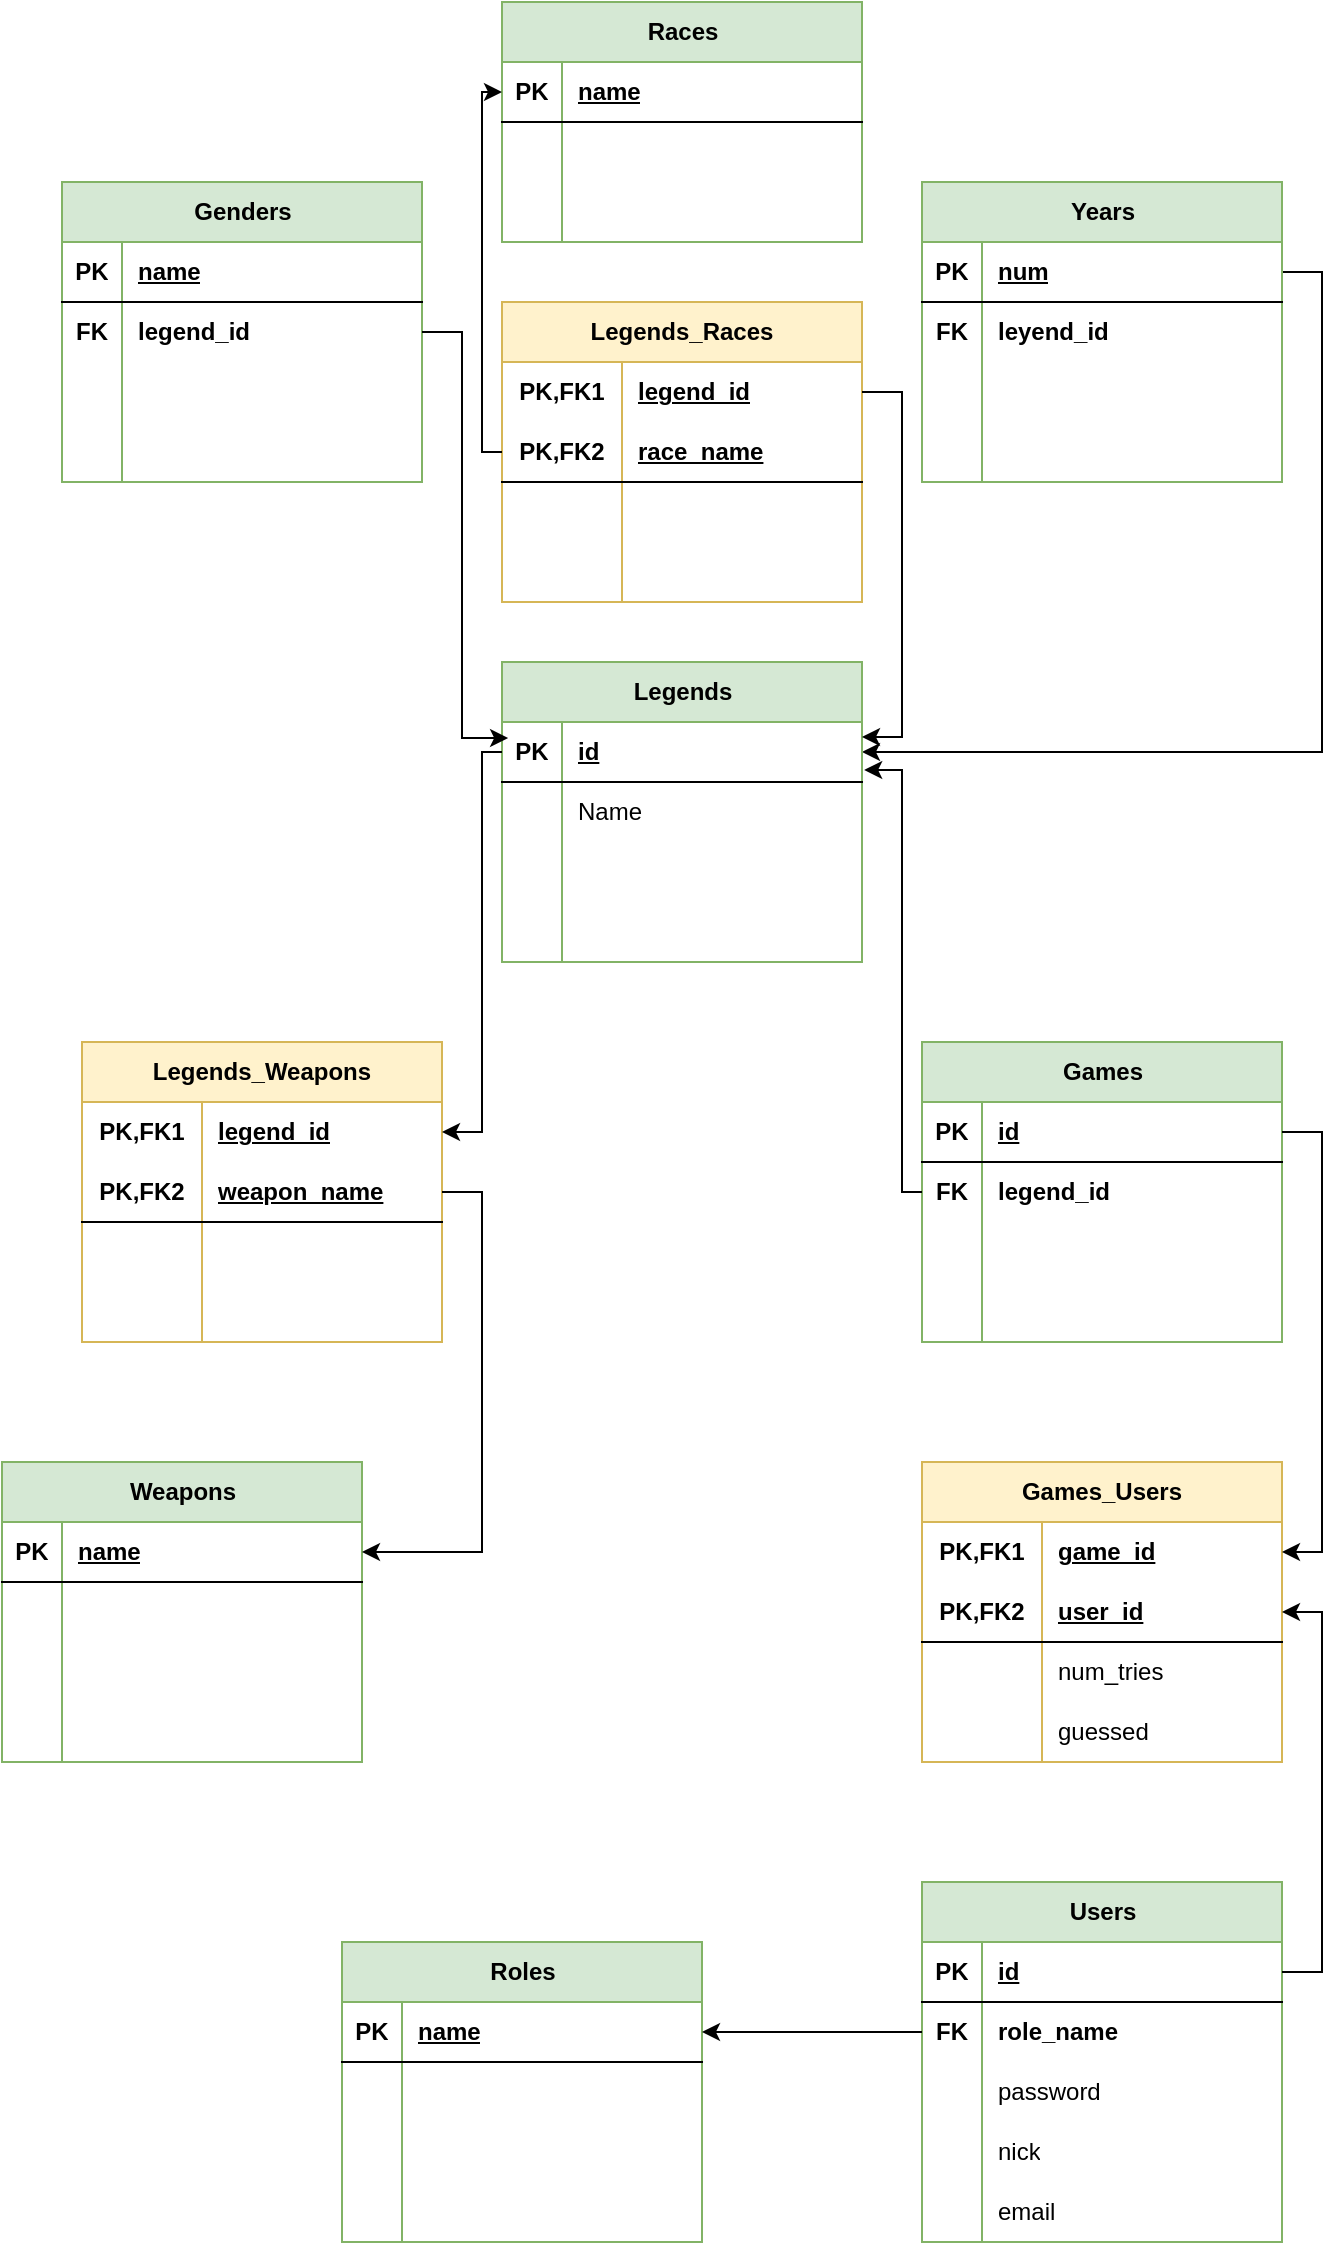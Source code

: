 <mxfile version="21.5.2" type="github">
  <diagram name="Página-1" id="zvZa4uPFHQT94W2VzFwk">
    <mxGraphModel dx="839" dy="1615" grid="1" gridSize="10" guides="1" tooltips="1" connect="1" arrows="1" fold="1" page="1" pageScale="1" pageWidth="827" pageHeight="1169" math="0" shadow="0">
      <root>
        <mxCell id="0" />
        <mxCell id="1" parent="0" />
        <mxCell id="nG2-c7bgNQHxr9DaK_Fc-1" value="Races" style="shape=table;startSize=30;container=1;collapsible=1;childLayout=tableLayout;fixedRows=1;rowLines=0;fontStyle=1;align=center;resizeLast=1;html=1;fillColor=#d5e8d4;strokeColor=#82b366;" parent="1" vertex="1">
          <mxGeometry x="280" y="-10" width="180" height="120" as="geometry" />
        </mxCell>
        <mxCell id="nG2-c7bgNQHxr9DaK_Fc-2" value="" style="shape=tableRow;horizontal=0;startSize=0;swimlaneHead=0;swimlaneBody=0;fillColor=none;collapsible=0;dropTarget=0;points=[[0,0.5],[1,0.5]];portConstraint=eastwest;top=0;left=0;right=0;bottom=1;" parent="nG2-c7bgNQHxr9DaK_Fc-1" vertex="1">
          <mxGeometry y="30" width="180" height="30" as="geometry" />
        </mxCell>
        <mxCell id="nG2-c7bgNQHxr9DaK_Fc-3" value="PK" style="shape=partialRectangle;connectable=0;fillColor=none;top=0;left=0;bottom=0;right=0;fontStyle=1;overflow=hidden;whiteSpace=wrap;html=1;" parent="nG2-c7bgNQHxr9DaK_Fc-2" vertex="1">
          <mxGeometry width="30" height="30" as="geometry">
            <mxRectangle width="30" height="30" as="alternateBounds" />
          </mxGeometry>
        </mxCell>
        <mxCell id="nG2-c7bgNQHxr9DaK_Fc-4" value="name" style="shape=partialRectangle;connectable=0;fillColor=none;top=0;left=0;bottom=0;right=0;align=left;spacingLeft=6;fontStyle=5;overflow=hidden;whiteSpace=wrap;html=1;" parent="nG2-c7bgNQHxr9DaK_Fc-2" vertex="1">
          <mxGeometry x="30" width="150" height="30" as="geometry">
            <mxRectangle width="150" height="30" as="alternateBounds" />
          </mxGeometry>
        </mxCell>
        <mxCell id="nG2-c7bgNQHxr9DaK_Fc-8" value="" style="shape=tableRow;horizontal=0;startSize=0;swimlaneHead=0;swimlaneBody=0;fillColor=none;collapsible=0;dropTarget=0;points=[[0,0.5],[1,0.5]];portConstraint=eastwest;top=0;left=0;right=0;bottom=0;" parent="nG2-c7bgNQHxr9DaK_Fc-1" vertex="1">
          <mxGeometry y="60" width="180" height="30" as="geometry" />
        </mxCell>
        <mxCell id="nG2-c7bgNQHxr9DaK_Fc-9" value="" style="shape=partialRectangle;connectable=0;fillColor=none;top=0;left=0;bottom=0;right=0;editable=1;overflow=hidden;whiteSpace=wrap;html=1;" parent="nG2-c7bgNQHxr9DaK_Fc-8" vertex="1">
          <mxGeometry width="30" height="30" as="geometry">
            <mxRectangle width="30" height="30" as="alternateBounds" />
          </mxGeometry>
        </mxCell>
        <mxCell id="nG2-c7bgNQHxr9DaK_Fc-10" value="" style="shape=partialRectangle;connectable=0;fillColor=none;top=0;left=0;bottom=0;right=0;align=left;spacingLeft=6;overflow=hidden;whiteSpace=wrap;html=1;" parent="nG2-c7bgNQHxr9DaK_Fc-8" vertex="1">
          <mxGeometry x="30" width="150" height="30" as="geometry">
            <mxRectangle width="150" height="30" as="alternateBounds" />
          </mxGeometry>
        </mxCell>
        <mxCell id="nG2-c7bgNQHxr9DaK_Fc-11" value="" style="shape=tableRow;horizontal=0;startSize=0;swimlaneHead=0;swimlaneBody=0;fillColor=none;collapsible=0;dropTarget=0;points=[[0,0.5],[1,0.5]];portConstraint=eastwest;top=0;left=0;right=0;bottom=0;" parent="nG2-c7bgNQHxr9DaK_Fc-1" vertex="1">
          <mxGeometry y="90" width="180" height="30" as="geometry" />
        </mxCell>
        <mxCell id="nG2-c7bgNQHxr9DaK_Fc-12" value="" style="shape=partialRectangle;connectable=0;fillColor=none;top=0;left=0;bottom=0;right=0;editable=1;overflow=hidden;whiteSpace=wrap;html=1;" parent="nG2-c7bgNQHxr9DaK_Fc-11" vertex="1">
          <mxGeometry width="30" height="30" as="geometry">
            <mxRectangle width="30" height="30" as="alternateBounds" />
          </mxGeometry>
        </mxCell>
        <mxCell id="nG2-c7bgNQHxr9DaK_Fc-13" value="" style="shape=partialRectangle;connectable=0;fillColor=none;top=0;left=0;bottom=0;right=0;align=left;spacingLeft=6;overflow=hidden;whiteSpace=wrap;html=1;" parent="nG2-c7bgNQHxr9DaK_Fc-11" vertex="1">
          <mxGeometry x="30" width="150" height="30" as="geometry">
            <mxRectangle width="150" height="30" as="alternateBounds" />
          </mxGeometry>
        </mxCell>
        <mxCell id="nG2-c7bgNQHxr9DaK_Fc-14" value="Legends_Weapons" style="shape=table;startSize=30;container=1;collapsible=1;childLayout=tableLayout;fixedRows=1;rowLines=0;fontStyle=1;align=center;resizeLast=1;html=1;whiteSpace=wrap;fillColor=#fff2cc;strokeColor=#d6b656;" parent="1" vertex="1">
          <mxGeometry x="70" y="510" width="180" height="150" as="geometry" />
        </mxCell>
        <mxCell id="nG2-c7bgNQHxr9DaK_Fc-15" value="" style="shape=tableRow;horizontal=0;startSize=0;swimlaneHead=0;swimlaneBody=0;fillColor=none;collapsible=0;dropTarget=0;points=[[0,0.5],[1,0.5]];portConstraint=eastwest;top=0;left=0;right=0;bottom=0;html=1;" parent="nG2-c7bgNQHxr9DaK_Fc-14" vertex="1">
          <mxGeometry y="30" width="180" height="30" as="geometry" />
        </mxCell>
        <mxCell id="nG2-c7bgNQHxr9DaK_Fc-16" value="PK,FK1" style="shape=partialRectangle;connectable=0;fillColor=none;top=0;left=0;bottom=0;right=0;fontStyle=1;overflow=hidden;html=1;whiteSpace=wrap;" parent="nG2-c7bgNQHxr9DaK_Fc-15" vertex="1">
          <mxGeometry width="60" height="30" as="geometry">
            <mxRectangle width="60" height="30" as="alternateBounds" />
          </mxGeometry>
        </mxCell>
        <mxCell id="nG2-c7bgNQHxr9DaK_Fc-17" value="&lt;b style=&quot;border-color: var(--border-color);&quot;&gt;legend_id&lt;/b&gt;" style="shape=partialRectangle;connectable=0;fillColor=none;top=0;left=0;bottom=0;right=0;align=left;spacingLeft=6;fontStyle=5;overflow=hidden;html=1;whiteSpace=wrap;" parent="nG2-c7bgNQHxr9DaK_Fc-15" vertex="1">
          <mxGeometry x="60" width="120" height="30" as="geometry">
            <mxRectangle width="120" height="30" as="alternateBounds" />
          </mxGeometry>
        </mxCell>
        <mxCell id="nG2-c7bgNQHxr9DaK_Fc-18" value="" style="shape=tableRow;horizontal=0;startSize=0;swimlaneHead=0;swimlaneBody=0;fillColor=none;collapsible=0;dropTarget=0;points=[[0,0.5],[1,0.5]];portConstraint=eastwest;top=0;left=0;right=0;bottom=1;html=1;" parent="nG2-c7bgNQHxr9DaK_Fc-14" vertex="1">
          <mxGeometry y="60" width="180" height="30" as="geometry" />
        </mxCell>
        <mxCell id="nG2-c7bgNQHxr9DaK_Fc-19" value="PK,FK2" style="shape=partialRectangle;connectable=0;fillColor=none;top=0;left=0;bottom=0;right=0;fontStyle=1;overflow=hidden;html=1;whiteSpace=wrap;" parent="nG2-c7bgNQHxr9DaK_Fc-18" vertex="1">
          <mxGeometry width="60" height="30" as="geometry">
            <mxRectangle width="60" height="30" as="alternateBounds" />
          </mxGeometry>
        </mxCell>
        <mxCell id="nG2-c7bgNQHxr9DaK_Fc-20" value="weapon_name" style="shape=partialRectangle;connectable=0;fillColor=none;top=0;left=0;bottom=0;right=0;align=left;spacingLeft=6;fontStyle=5;overflow=hidden;html=1;whiteSpace=wrap;" parent="nG2-c7bgNQHxr9DaK_Fc-18" vertex="1">
          <mxGeometry x="60" width="120" height="30" as="geometry">
            <mxRectangle width="120" height="30" as="alternateBounds" />
          </mxGeometry>
        </mxCell>
        <mxCell id="nG2-c7bgNQHxr9DaK_Fc-21" value="" style="shape=tableRow;horizontal=0;startSize=0;swimlaneHead=0;swimlaneBody=0;fillColor=none;collapsible=0;dropTarget=0;points=[[0,0.5],[1,0.5]];portConstraint=eastwest;top=0;left=0;right=0;bottom=0;html=1;" parent="nG2-c7bgNQHxr9DaK_Fc-14" vertex="1">
          <mxGeometry y="90" width="180" height="30" as="geometry" />
        </mxCell>
        <mxCell id="nG2-c7bgNQHxr9DaK_Fc-22" value="" style="shape=partialRectangle;connectable=0;fillColor=none;top=0;left=0;bottom=0;right=0;editable=1;overflow=hidden;html=1;whiteSpace=wrap;" parent="nG2-c7bgNQHxr9DaK_Fc-21" vertex="1">
          <mxGeometry width="60" height="30" as="geometry">
            <mxRectangle width="60" height="30" as="alternateBounds" />
          </mxGeometry>
        </mxCell>
        <mxCell id="nG2-c7bgNQHxr9DaK_Fc-23" value="" style="shape=partialRectangle;connectable=0;fillColor=none;top=0;left=0;bottom=0;right=0;align=left;spacingLeft=6;overflow=hidden;html=1;whiteSpace=wrap;" parent="nG2-c7bgNQHxr9DaK_Fc-21" vertex="1">
          <mxGeometry x="60" width="120" height="30" as="geometry">
            <mxRectangle width="120" height="30" as="alternateBounds" />
          </mxGeometry>
        </mxCell>
        <mxCell id="nG2-c7bgNQHxr9DaK_Fc-24" value="" style="shape=tableRow;horizontal=0;startSize=0;swimlaneHead=0;swimlaneBody=0;fillColor=none;collapsible=0;dropTarget=0;points=[[0,0.5],[1,0.5]];portConstraint=eastwest;top=0;left=0;right=0;bottom=0;html=1;" parent="nG2-c7bgNQHxr9DaK_Fc-14" vertex="1">
          <mxGeometry y="120" width="180" height="30" as="geometry" />
        </mxCell>
        <mxCell id="nG2-c7bgNQHxr9DaK_Fc-25" value="" style="shape=partialRectangle;connectable=0;fillColor=none;top=0;left=0;bottom=0;right=0;editable=1;overflow=hidden;html=1;whiteSpace=wrap;" parent="nG2-c7bgNQHxr9DaK_Fc-24" vertex="1">
          <mxGeometry width="60" height="30" as="geometry">
            <mxRectangle width="60" height="30" as="alternateBounds" />
          </mxGeometry>
        </mxCell>
        <mxCell id="nG2-c7bgNQHxr9DaK_Fc-26" value="" style="shape=partialRectangle;connectable=0;fillColor=none;top=0;left=0;bottom=0;right=0;align=left;spacingLeft=6;overflow=hidden;html=1;whiteSpace=wrap;" parent="nG2-c7bgNQHxr9DaK_Fc-24" vertex="1">
          <mxGeometry x="60" width="120" height="30" as="geometry">
            <mxRectangle width="120" height="30" as="alternateBounds" />
          </mxGeometry>
        </mxCell>
        <mxCell id="nG2-c7bgNQHxr9DaK_Fc-27" value="Genders" style="shape=table;startSize=30;container=1;collapsible=1;childLayout=tableLayout;fixedRows=1;rowLines=0;fontStyle=1;align=center;resizeLast=1;html=1;fillColor=#d5e8d4;strokeColor=#82b366;" parent="1" vertex="1">
          <mxGeometry x="60" y="80" width="180" height="150" as="geometry" />
        </mxCell>
        <mxCell id="nG2-c7bgNQHxr9DaK_Fc-28" value="" style="shape=tableRow;horizontal=0;startSize=0;swimlaneHead=0;swimlaneBody=0;fillColor=none;collapsible=0;dropTarget=0;points=[[0,0.5],[1,0.5]];portConstraint=eastwest;top=0;left=0;right=0;bottom=1;" parent="nG2-c7bgNQHxr9DaK_Fc-27" vertex="1">
          <mxGeometry y="30" width="180" height="30" as="geometry" />
        </mxCell>
        <mxCell id="nG2-c7bgNQHxr9DaK_Fc-29" value="PK" style="shape=partialRectangle;connectable=0;fillColor=none;top=0;left=0;bottom=0;right=0;fontStyle=1;overflow=hidden;whiteSpace=wrap;html=1;" parent="nG2-c7bgNQHxr9DaK_Fc-28" vertex="1">
          <mxGeometry width="30" height="30" as="geometry">
            <mxRectangle width="30" height="30" as="alternateBounds" />
          </mxGeometry>
        </mxCell>
        <mxCell id="nG2-c7bgNQHxr9DaK_Fc-30" value="name" style="shape=partialRectangle;connectable=0;fillColor=none;top=0;left=0;bottom=0;right=0;align=left;spacingLeft=6;fontStyle=5;overflow=hidden;whiteSpace=wrap;html=1;" parent="nG2-c7bgNQHxr9DaK_Fc-28" vertex="1">
          <mxGeometry x="30" width="150" height="30" as="geometry">
            <mxRectangle width="150" height="30" as="alternateBounds" />
          </mxGeometry>
        </mxCell>
        <mxCell id="nG2-c7bgNQHxr9DaK_Fc-31" value="" style="shape=tableRow;horizontal=0;startSize=0;swimlaneHead=0;swimlaneBody=0;fillColor=none;collapsible=0;dropTarget=0;points=[[0,0.5],[1,0.5]];portConstraint=eastwest;top=0;left=0;right=0;bottom=0;" parent="nG2-c7bgNQHxr9DaK_Fc-27" vertex="1">
          <mxGeometry y="60" width="180" height="30" as="geometry" />
        </mxCell>
        <mxCell id="nG2-c7bgNQHxr9DaK_Fc-32" value="&lt;b&gt;FK&lt;/b&gt;" style="shape=partialRectangle;connectable=0;fillColor=none;top=0;left=0;bottom=0;right=0;editable=1;overflow=hidden;whiteSpace=wrap;html=1;" parent="nG2-c7bgNQHxr9DaK_Fc-31" vertex="1">
          <mxGeometry width="30" height="30" as="geometry">
            <mxRectangle width="30" height="30" as="alternateBounds" />
          </mxGeometry>
        </mxCell>
        <mxCell id="nG2-c7bgNQHxr9DaK_Fc-33" value="&lt;b style=&quot;border-color: var(--border-color);&quot;&gt;legend_id&lt;/b&gt;" style="shape=partialRectangle;connectable=0;fillColor=none;top=0;left=0;bottom=0;right=0;align=left;spacingLeft=6;overflow=hidden;whiteSpace=wrap;html=1;" parent="nG2-c7bgNQHxr9DaK_Fc-31" vertex="1">
          <mxGeometry x="30" width="150" height="30" as="geometry">
            <mxRectangle width="150" height="30" as="alternateBounds" />
          </mxGeometry>
        </mxCell>
        <mxCell id="nG2-c7bgNQHxr9DaK_Fc-34" value="" style="shape=tableRow;horizontal=0;startSize=0;swimlaneHead=0;swimlaneBody=0;fillColor=none;collapsible=0;dropTarget=0;points=[[0,0.5],[1,0.5]];portConstraint=eastwest;top=0;left=0;right=0;bottom=0;" parent="nG2-c7bgNQHxr9DaK_Fc-27" vertex="1">
          <mxGeometry y="90" width="180" height="30" as="geometry" />
        </mxCell>
        <mxCell id="nG2-c7bgNQHxr9DaK_Fc-35" value="" style="shape=partialRectangle;connectable=0;fillColor=none;top=0;left=0;bottom=0;right=0;editable=1;overflow=hidden;whiteSpace=wrap;html=1;" parent="nG2-c7bgNQHxr9DaK_Fc-34" vertex="1">
          <mxGeometry width="30" height="30" as="geometry">
            <mxRectangle width="30" height="30" as="alternateBounds" />
          </mxGeometry>
        </mxCell>
        <mxCell id="nG2-c7bgNQHxr9DaK_Fc-36" value="" style="shape=partialRectangle;connectable=0;fillColor=none;top=0;left=0;bottom=0;right=0;align=left;spacingLeft=6;overflow=hidden;whiteSpace=wrap;html=1;" parent="nG2-c7bgNQHxr9DaK_Fc-34" vertex="1">
          <mxGeometry x="30" width="150" height="30" as="geometry">
            <mxRectangle width="150" height="30" as="alternateBounds" />
          </mxGeometry>
        </mxCell>
        <mxCell id="nG2-c7bgNQHxr9DaK_Fc-37" value="" style="shape=tableRow;horizontal=0;startSize=0;swimlaneHead=0;swimlaneBody=0;fillColor=none;collapsible=0;dropTarget=0;points=[[0,0.5],[1,0.5]];portConstraint=eastwest;top=0;left=0;right=0;bottom=0;" parent="nG2-c7bgNQHxr9DaK_Fc-27" vertex="1">
          <mxGeometry y="120" width="180" height="30" as="geometry" />
        </mxCell>
        <mxCell id="nG2-c7bgNQHxr9DaK_Fc-38" value="" style="shape=partialRectangle;connectable=0;fillColor=none;top=0;left=0;bottom=0;right=0;editable=1;overflow=hidden;whiteSpace=wrap;html=1;" parent="nG2-c7bgNQHxr9DaK_Fc-37" vertex="1">
          <mxGeometry width="30" height="30" as="geometry">
            <mxRectangle width="30" height="30" as="alternateBounds" />
          </mxGeometry>
        </mxCell>
        <mxCell id="nG2-c7bgNQHxr9DaK_Fc-39" value="" style="shape=partialRectangle;connectable=0;fillColor=none;top=0;left=0;bottom=0;right=0;align=left;spacingLeft=6;overflow=hidden;whiteSpace=wrap;html=1;" parent="nG2-c7bgNQHxr9DaK_Fc-37" vertex="1">
          <mxGeometry x="30" width="150" height="30" as="geometry">
            <mxRectangle width="150" height="30" as="alternateBounds" />
          </mxGeometry>
        </mxCell>
        <mxCell id="nG2-c7bgNQHxr9DaK_Fc-68" style="edgeStyle=orthogonalEdgeStyle;rounded=0;orthogonalLoop=1;jettySize=auto;html=1;entryX=1;entryY=0.5;entryDx=0;entryDy=0;exitX=1;exitY=0.5;exitDx=0;exitDy=0;" parent="1" source="nG2-c7bgNQHxr9DaK_Fc-41" target="nG2-c7bgNQHxr9DaK_Fc-54" edge="1">
          <mxGeometry relative="1" as="geometry" />
        </mxCell>
        <mxCell id="nG2-c7bgNQHxr9DaK_Fc-40" value="Years" style="shape=table;startSize=30;container=1;collapsible=1;childLayout=tableLayout;fixedRows=1;rowLines=0;fontStyle=1;align=center;resizeLast=1;html=1;fillColor=#d5e8d4;strokeColor=#82b366;" parent="1" vertex="1">
          <mxGeometry x="490" y="80" width="180" height="150" as="geometry" />
        </mxCell>
        <mxCell id="nG2-c7bgNQHxr9DaK_Fc-41" value="" style="shape=tableRow;horizontal=0;startSize=0;swimlaneHead=0;swimlaneBody=0;fillColor=none;collapsible=0;dropTarget=0;points=[[0,0.5],[1,0.5]];portConstraint=eastwest;top=0;left=0;right=0;bottom=1;" parent="nG2-c7bgNQHxr9DaK_Fc-40" vertex="1">
          <mxGeometry y="30" width="180" height="30" as="geometry" />
        </mxCell>
        <mxCell id="nG2-c7bgNQHxr9DaK_Fc-42" value="PK" style="shape=partialRectangle;connectable=0;fillColor=none;top=0;left=0;bottom=0;right=0;fontStyle=1;overflow=hidden;whiteSpace=wrap;html=1;" parent="nG2-c7bgNQHxr9DaK_Fc-41" vertex="1">
          <mxGeometry width="30" height="30" as="geometry">
            <mxRectangle width="30" height="30" as="alternateBounds" />
          </mxGeometry>
        </mxCell>
        <mxCell id="nG2-c7bgNQHxr9DaK_Fc-43" value="num" style="shape=partialRectangle;connectable=0;fillColor=none;top=0;left=0;bottom=0;right=0;align=left;spacingLeft=6;fontStyle=5;overflow=hidden;whiteSpace=wrap;html=1;" parent="nG2-c7bgNQHxr9DaK_Fc-41" vertex="1">
          <mxGeometry x="30" width="150" height="30" as="geometry">
            <mxRectangle width="150" height="30" as="alternateBounds" />
          </mxGeometry>
        </mxCell>
        <mxCell id="nG2-c7bgNQHxr9DaK_Fc-44" value="" style="shape=tableRow;horizontal=0;startSize=0;swimlaneHead=0;swimlaneBody=0;fillColor=none;collapsible=0;dropTarget=0;points=[[0,0.5],[1,0.5]];portConstraint=eastwest;top=0;left=0;right=0;bottom=0;" parent="nG2-c7bgNQHxr9DaK_Fc-40" vertex="1">
          <mxGeometry y="60" width="180" height="30" as="geometry" />
        </mxCell>
        <mxCell id="nG2-c7bgNQHxr9DaK_Fc-45" value="&lt;b&gt;FK&lt;/b&gt;" style="shape=partialRectangle;connectable=0;fillColor=none;top=0;left=0;bottom=0;right=0;editable=1;overflow=hidden;whiteSpace=wrap;html=1;" parent="nG2-c7bgNQHxr9DaK_Fc-44" vertex="1">
          <mxGeometry width="30" height="30" as="geometry">
            <mxRectangle width="30" height="30" as="alternateBounds" />
          </mxGeometry>
        </mxCell>
        <mxCell id="nG2-c7bgNQHxr9DaK_Fc-46" value="&lt;b style=&quot;border-color: var(--border-color);&quot;&gt;leyend_id&lt;/b&gt;" style="shape=partialRectangle;connectable=0;fillColor=none;top=0;left=0;bottom=0;right=0;align=left;spacingLeft=6;overflow=hidden;whiteSpace=wrap;html=1;" parent="nG2-c7bgNQHxr9DaK_Fc-44" vertex="1">
          <mxGeometry x="30" width="150" height="30" as="geometry">
            <mxRectangle width="150" height="30" as="alternateBounds" />
          </mxGeometry>
        </mxCell>
        <mxCell id="nG2-c7bgNQHxr9DaK_Fc-47" value="" style="shape=tableRow;horizontal=0;startSize=0;swimlaneHead=0;swimlaneBody=0;fillColor=none;collapsible=0;dropTarget=0;points=[[0,0.5],[1,0.5]];portConstraint=eastwest;top=0;left=0;right=0;bottom=0;" parent="nG2-c7bgNQHxr9DaK_Fc-40" vertex="1">
          <mxGeometry y="90" width="180" height="30" as="geometry" />
        </mxCell>
        <mxCell id="nG2-c7bgNQHxr9DaK_Fc-48" value="" style="shape=partialRectangle;connectable=0;fillColor=none;top=0;left=0;bottom=0;right=0;editable=1;overflow=hidden;whiteSpace=wrap;html=1;" parent="nG2-c7bgNQHxr9DaK_Fc-47" vertex="1">
          <mxGeometry width="30" height="30" as="geometry">
            <mxRectangle width="30" height="30" as="alternateBounds" />
          </mxGeometry>
        </mxCell>
        <mxCell id="nG2-c7bgNQHxr9DaK_Fc-49" value="" style="shape=partialRectangle;connectable=0;fillColor=none;top=0;left=0;bottom=0;right=0;align=left;spacingLeft=6;overflow=hidden;whiteSpace=wrap;html=1;" parent="nG2-c7bgNQHxr9DaK_Fc-47" vertex="1">
          <mxGeometry x="30" width="150" height="30" as="geometry">
            <mxRectangle width="150" height="30" as="alternateBounds" />
          </mxGeometry>
        </mxCell>
        <mxCell id="nG2-c7bgNQHxr9DaK_Fc-50" value="" style="shape=tableRow;horizontal=0;startSize=0;swimlaneHead=0;swimlaneBody=0;fillColor=none;collapsible=0;dropTarget=0;points=[[0,0.5],[1,0.5]];portConstraint=eastwest;top=0;left=0;right=0;bottom=0;" parent="nG2-c7bgNQHxr9DaK_Fc-40" vertex="1">
          <mxGeometry y="120" width="180" height="30" as="geometry" />
        </mxCell>
        <mxCell id="nG2-c7bgNQHxr9DaK_Fc-51" value="" style="shape=partialRectangle;connectable=0;fillColor=none;top=0;left=0;bottom=0;right=0;editable=1;overflow=hidden;whiteSpace=wrap;html=1;" parent="nG2-c7bgNQHxr9DaK_Fc-50" vertex="1">
          <mxGeometry width="30" height="30" as="geometry">
            <mxRectangle width="30" height="30" as="alternateBounds" />
          </mxGeometry>
        </mxCell>
        <mxCell id="nG2-c7bgNQHxr9DaK_Fc-52" value="" style="shape=partialRectangle;connectable=0;fillColor=none;top=0;left=0;bottom=0;right=0;align=left;spacingLeft=6;overflow=hidden;whiteSpace=wrap;html=1;" parent="nG2-c7bgNQHxr9DaK_Fc-50" vertex="1">
          <mxGeometry x="30" width="150" height="30" as="geometry">
            <mxRectangle width="150" height="30" as="alternateBounds" />
          </mxGeometry>
        </mxCell>
        <mxCell id="nG2-c7bgNQHxr9DaK_Fc-53" value="Legends" style="shape=table;startSize=30;container=1;collapsible=1;childLayout=tableLayout;fixedRows=1;rowLines=0;fontStyle=1;align=center;resizeLast=1;html=1;fillColor=#d5e8d4;strokeColor=#82b366;" parent="1" vertex="1">
          <mxGeometry x="280" y="320" width="180" height="150" as="geometry" />
        </mxCell>
        <mxCell id="nG2-c7bgNQHxr9DaK_Fc-54" value="" style="shape=tableRow;horizontal=0;startSize=0;swimlaneHead=0;swimlaneBody=0;fillColor=none;collapsible=0;dropTarget=0;points=[[0,0.5],[1,0.5]];portConstraint=eastwest;top=0;left=0;right=0;bottom=1;" parent="nG2-c7bgNQHxr9DaK_Fc-53" vertex="1">
          <mxGeometry y="30" width="180" height="30" as="geometry" />
        </mxCell>
        <mxCell id="nG2-c7bgNQHxr9DaK_Fc-55" value="PK" style="shape=partialRectangle;connectable=0;fillColor=none;top=0;left=0;bottom=0;right=0;fontStyle=1;overflow=hidden;whiteSpace=wrap;html=1;" parent="nG2-c7bgNQHxr9DaK_Fc-54" vertex="1">
          <mxGeometry width="30" height="30" as="geometry">
            <mxRectangle width="30" height="30" as="alternateBounds" />
          </mxGeometry>
        </mxCell>
        <mxCell id="nG2-c7bgNQHxr9DaK_Fc-56" value="id" style="shape=partialRectangle;connectable=0;fillColor=none;top=0;left=0;bottom=0;right=0;align=left;spacingLeft=6;fontStyle=5;overflow=hidden;whiteSpace=wrap;html=1;" parent="nG2-c7bgNQHxr9DaK_Fc-54" vertex="1">
          <mxGeometry x="30" width="150" height="30" as="geometry">
            <mxRectangle width="150" height="30" as="alternateBounds" />
          </mxGeometry>
        </mxCell>
        <mxCell id="nG2-c7bgNQHxr9DaK_Fc-60" value="" style="shape=tableRow;horizontal=0;startSize=0;swimlaneHead=0;swimlaneBody=0;fillColor=none;collapsible=0;dropTarget=0;points=[[0,0.5],[1,0.5]];portConstraint=eastwest;top=0;left=0;right=0;bottom=0;" parent="nG2-c7bgNQHxr9DaK_Fc-53" vertex="1">
          <mxGeometry y="60" width="180" height="30" as="geometry" />
        </mxCell>
        <mxCell id="nG2-c7bgNQHxr9DaK_Fc-61" value="" style="shape=partialRectangle;connectable=0;fillColor=none;top=0;left=0;bottom=0;right=0;editable=1;overflow=hidden;whiteSpace=wrap;html=1;" parent="nG2-c7bgNQHxr9DaK_Fc-60" vertex="1">
          <mxGeometry width="30" height="30" as="geometry">
            <mxRectangle width="30" height="30" as="alternateBounds" />
          </mxGeometry>
        </mxCell>
        <mxCell id="nG2-c7bgNQHxr9DaK_Fc-62" value="Name" style="shape=partialRectangle;connectable=0;fillColor=none;top=0;left=0;bottom=0;right=0;align=left;spacingLeft=6;overflow=hidden;whiteSpace=wrap;html=1;" parent="nG2-c7bgNQHxr9DaK_Fc-60" vertex="1">
          <mxGeometry x="30" width="150" height="30" as="geometry">
            <mxRectangle width="150" height="30" as="alternateBounds" />
          </mxGeometry>
        </mxCell>
        <mxCell id="nG2-c7bgNQHxr9DaK_Fc-57" value="" style="shape=tableRow;horizontal=0;startSize=0;swimlaneHead=0;swimlaneBody=0;fillColor=none;collapsible=0;dropTarget=0;points=[[0,0.5],[1,0.5]];portConstraint=eastwest;top=0;left=0;right=0;bottom=0;" parent="nG2-c7bgNQHxr9DaK_Fc-53" vertex="1">
          <mxGeometry y="90" width="180" height="30" as="geometry" />
        </mxCell>
        <mxCell id="nG2-c7bgNQHxr9DaK_Fc-58" value="" style="shape=partialRectangle;connectable=0;fillColor=none;top=0;left=0;bottom=0;right=0;editable=1;overflow=hidden;whiteSpace=wrap;html=1;" parent="nG2-c7bgNQHxr9DaK_Fc-57" vertex="1">
          <mxGeometry width="30" height="30" as="geometry">
            <mxRectangle width="30" height="30" as="alternateBounds" />
          </mxGeometry>
        </mxCell>
        <mxCell id="nG2-c7bgNQHxr9DaK_Fc-59" value="" style="shape=partialRectangle;connectable=0;fillColor=none;top=0;left=0;bottom=0;right=0;align=left;spacingLeft=6;overflow=hidden;whiteSpace=wrap;html=1;" parent="nG2-c7bgNQHxr9DaK_Fc-57" vertex="1">
          <mxGeometry x="30" width="150" height="30" as="geometry">
            <mxRectangle width="150" height="30" as="alternateBounds" />
          </mxGeometry>
        </mxCell>
        <mxCell id="nG2-c7bgNQHxr9DaK_Fc-63" value="" style="shape=tableRow;horizontal=0;startSize=0;swimlaneHead=0;swimlaneBody=0;fillColor=none;collapsible=0;dropTarget=0;points=[[0,0.5],[1,0.5]];portConstraint=eastwest;top=0;left=0;right=0;bottom=0;" parent="nG2-c7bgNQHxr9DaK_Fc-53" vertex="1">
          <mxGeometry y="120" width="180" height="30" as="geometry" />
        </mxCell>
        <mxCell id="nG2-c7bgNQHxr9DaK_Fc-64" value="" style="shape=partialRectangle;connectable=0;fillColor=none;top=0;left=0;bottom=0;right=0;editable=1;overflow=hidden;whiteSpace=wrap;html=1;" parent="nG2-c7bgNQHxr9DaK_Fc-63" vertex="1">
          <mxGeometry width="30" height="30" as="geometry">
            <mxRectangle width="30" height="30" as="alternateBounds" />
          </mxGeometry>
        </mxCell>
        <mxCell id="nG2-c7bgNQHxr9DaK_Fc-65" value="" style="shape=partialRectangle;connectable=0;fillColor=none;top=0;left=0;bottom=0;right=0;align=left;spacingLeft=6;overflow=hidden;whiteSpace=wrap;html=1;" parent="nG2-c7bgNQHxr9DaK_Fc-63" vertex="1">
          <mxGeometry x="30" width="150" height="30" as="geometry">
            <mxRectangle width="150" height="30" as="alternateBounds" />
          </mxGeometry>
        </mxCell>
        <mxCell id="nG2-c7bgNQHxr9DaK_Fc-69" value="Weapons" style="shape=table;startSize=30;container=1;collapsible=1;childLayout=tableLayout;fixedRows=1;rowLines=0;fontStyle=1;align=center;resizeLast=1;html=1;fillColor=#d5e8d4;strokeColor=#82b366;" parent="1" vertex="1">
          <mxGeometry x="30" y="720" width="180" height="150" as="geometry" />
        </mxCell>
        <mxCell id="nG2-c7bgNQHxr9DaK_Fc-70" value="" style="shape=tableRow;horizontal=0;startSize=0;swimlaneHead=0;swimlaneBody=0;fillColor=none;collapsible=0;dropTarget=0;points=[[0,0.5],[1,0.5]];portConstraint=eastwest;top=0;left=0;right=0;bottom=1;" parent="nG2-c7bgNQHxr9DaK_Fc-69" vertex="1">
          <mxGeometry y="30" width="180" height="30" as="geometry" />
        </mxCell>
        <mxCell id="nG2-c7bgNQHxr9DaK_Fc-71" value="PK" style="shape=partialRectangle;connectable=0;fillColor=none;top=0;left=0;bottom=0;right=0;fontStyle=1;overflow=hidden;whiteSpace=wrap;html=1;" parent="nG2-c7bgNQHxr9DaK_Fc-70" vertex="1">
          <mxGeometry width="30" height="30" as="geometry">
            <mxRectangle width="30" height="30" as="alternateBounds" />
          </mxGeometry>
        </mxCell>
        <mxCell id="nG2-c7bgNQHxr9DaK_Fc-72" value="name" style="shape=partialRectangle;connectable=0;fillColor=none;top=0;left=0;bottom=0;right=0;align=left;spacingLeft=6;fontStyle=5;overflow=hidden;whiteSpace=wrap;html=1;" parent="nG2-c7bgNQHxr9DaK_Fc-70" vertex="1">
          <mxGeometry x="30" width="150" height="30" as="geometry">
            <mxRectangle width="150" height="30" as="alternateBounds" />
          </mxGeometry>
        </mxCell>
        <mxCell id="nG2-c7bgNQHxr9DaK_Fc-73" value="" style="shape=tableRow;horizontal=0;startSize=0;swimlaneHead=0;swimlaneBody=0;fillColor=none;collapsible=0;dropTarget=0;points=[[0,0.5],[1,0.5]];portConstraint=eastwest;top=0;left=0;right=0;bottom=0;" parent="nG2-c7bgNQHxr9DaK_Fc-69" vertex="1">
          <mxGeometry y="60" width="180" height="30" as="geometry" />
        </mxCell>
        <mxCell id="nG2-c7bgNQHxr9DaK_Fc-74" value="" style="shape=partialRectangle;connectable=0;fillColor=none;top=0;left=0;bottom=0;right=0;editable=1;overflow=hidden;whiteSpace=wrap;html=1;" parent="nG2-c7bgNQHxr9DaK_Fc-73" vertex="1">
          <mxGeometry width="30" height="30" as="geometry">
            <mxRectangle width="30" height="30" as="alternateBounds" />
          </mxGeometry>
        </mxCell>
        <mxCell id="nG2-c7bgNQHxr9DaK_Fc-75" value="" style="shape=partialRectangle;connectable=0;fillColor=none;top=0;left=0;bottom=0;right=0;align=left;spacingLeft=6;overflow=hidden;whiteSpace=wrap;html=1;" parent="nG2-c7bgNQHxr9DaK_Fc-73" vertex="1">
          <mxGeometry x="30" width="150" height="30" as="geometry">
            <mxRectangle width="150" height="30" as="alternateBounds" />
          </mxGeometry>
        </mxCell>
        <mxCell id="nG2-c7bgNQHxr9DaK_Fc-76" value="" style="shape=tableRow;horizontal=0;startSize=0;swimlaneHead=0;swimlaneBody=0;fillColor=none;collapsible=0;dropTarget=0;points=[[0,0.5],[1,0.5]];portConstraint=eastwest;top=0;left=0;right=0;bottom=0;" parent="nG2-c7bgNQHxr9DaK_Fc-69" vertex="1">
          <mxGeometry y="90" width="180" height="30" as="geometry" />
        </mxCell>
        <mxCell id="nG2-c7bgNQHxr9DaK_Fc-77" value="" style="shape=partialRectangle;connectable=0;fillColor=none;top=0;left=0;bottom=0;right=0;editable=1;overflow=hidden;whiteSpace=wrap;html=1;" parent="nG2-c7bgNQHxr9DaK_Fc-76" vertex="1">
          <mxGeometry width="30" height="30" as="geometry">
            <mxRectangle width="30" height="30" as="alternateBounds" />
          </mxGeometry>
        </mxCell>
        <mxCell id="nG2-c7bgNQHxr9DaK_Fc-78" value="" style="shape=partialRectangle;connectable=0;fillColor=none;top=0;left=0;bottom=0;right=0;align=left;spacingLeft=6;overflow=hidden;whiteSpace=wrap;html=1;" parent="nG2-c7bgNQHxr9DaK_Fc-76" vertex="1">
          <mxGeometry x="30" width="150" height="30" as="geometry">
            <mxRectangle width="150" height="30" as="alternateBounds" />
          </mxGeometry>
        </mxCell>
        <mxCell id="nG2-c7bgNQHxr9DaK_Fc-79" value="" style="shape=tableRow;horizontal=0;startSize=0;swimlaneHead=0;swimlaneBody=0;fillColor=none;collapsible=0;dropTarget=0;points=[[0,0.5],[1,0.5]];portConstraint=eastwest;top=0;left=0;right=0;bottom=0;" parent="nG2-c7bgNQHxr9DaK_Fc-69" vertex="1">
          <mxGeometry y="120" width="180" height="30" as="geometry" />
        </mxCell>
        <mxCell id="nG2-c7bgNQHxr9DaK_Fc-80" value="" style="shape=partialRectangle;connectable=0;fillColor=none;top=0;left=0;bottom=0;right=0;editable=1;overflow=hidden;whiteSpace=wrap;html=1;" parent="nG2-c7bgNQHxr9DaK_Fc-79" vertex="1">
          <mxGeometry width="30" height="30" as="geometry">
            <mxRectangle width="30" height="30" as="alternateBounds" />
          </mxGeometry>
        </mxCell>
        <mxCell id="nG2-c7bgNQHxr9DaK_Fc-81" value="" style="shape=partialRectangle;connectable=0;fillColor=none;top=0;left=0;bottom=0;right=0;align=left;spacingLeft=6;overflow=hidden;whiteSpace=wrap;html=1;" parent="nG2-c7bgNQHxr9DaK_Fc-79" vertex="1">
          <mxGeometry x="30" width="150" height="30" as="geometry">
            <mxRectangle width="150" height="30" as="alternateBounds" />
          </mxGeometry>
        </mxCell>
        <mxCell id="nG2-c7bgNQHxr9DaK_Fc-82" style="edgeStyle=orthogonalEdgeStyle;rounded=0;orthogonalLoop=1;jettySize=auto;html=1;entryX=1;entryY=0.5;entryDx=0;entryDy=0;" parent="1" source="nG2-c7bgNQHxr9DaK_Fc-54" target="nG2-c7bgNQHxr9DaK_Fc-15" edge="1">
          <mxGeometry relative="1" as="geometry">
            <Array as="points">
              <mxPoint x="270" y="365" />
              <mxPoint x="270" y="555" />
            </Array>
          </mxGeometry>
        </mxCell>
        <mxCell id="nG2-c7bgNQHxr9DaK_Fc-83" style="edgeStyle=orthogonalEdgeStyle;rounded=0;orthogonalLoop=1;jettySize=auto;html=1;entryX=1;entryY=0.5;entryDx=0;entryDy=0;exitX=1;exitY=0.5;exitDx=0;exitDy=0;" parent="1" source="nG2-c7bgNQHxr9DaK_Fc-18" target="nG2-c7bgNQHxr9DaK_Fc-70" edge="1">
          <mxGeometry relative="1" as="geometry" />
        </mxCell>
        <mxCell id="nG2-c7bgNQHxr9DaK_Fc-84" value="Games" style="shape=table;startSize=30;container=1;collapsible=1;childLayout=tableLayout;fixedRows=1;rowLines=0;fontStyle=1;align=center;resizeLast=1;html=1;fillColor=#d5e8d4;strokeColor=#82b366;" parent="1" vertex="1">
          <mxGeometry x="490" y="510" width="180" height="150" as="geometry" />
        </mxCell>
        <mxCell id="nG2-c7bgNQHxr9DaK_Fc-85" value="" style="shape=tableRow;horizontal=0;startSize=0;swimlaneHead=0;swimlaneBody=0;fillColor=none;collapsible=0;dropTarget=0;points=[[0,0.5],[1,0.5]];portConstraint=eastwest;top=0;left=0;right=0;bottom=1;" parent="nG2-c7bgNQHxr9DaK_Fc-84" vertex="1">
          <mxGeometry y="30" width="180" height="30" as="geometry" />
        </mxCell>
        <mxCell id="nG2-c7bgNQHxr9DaK_Fc-86" value="PK" style="shape=partialRectangle;connectable=0;fillColor=none;top=0;left=0;bottom=0;right=0;fontStyle=1;overflow=hidden;whiteSpace=wrap;html=1;" parent="nG2-c7bgNQHxr9DaK_Fc-85" vertex="1">
          <mxGeometry width="30" height="30" as="geometry">
            <mxRectangle width="30" height="30" as="alternateBounds" />
          </mxGeometry>
        </mxCell>
        <mxCell id="nG2-c7bgNQHxr9DaK_Fc-87" value="id" style="shape=partialRectangle;connectable=0;fillColor=none;top=0;left=0;bottom=0;right=0;align=left;spacingLeft=6;fontStyle=5;overflow=hidden;whiteSpace=wrap;html=1;" parent="nG2-c7bgNQHxr9DaK_Fc-85" vertex="1">
          <mxGeometry x="30" width="150" height="30" as="geometry">
            <mxRectangle width="150" height="30" as="alternateBounds" />
          </mxGeometry>
        </mxCell>
        <mxCell id="nG2-c7bgNQHxr9DaK_Fc-88" value="" style="shape=tableRow;horizontal=0;startSize=0;swimlaneHead=0;swimlaneBody=0;fillColor=none;collapsible=0;dropTarget=0;points=[[0,0.5],[1,0.5]];portConstraint=eastwest;top=0;left=0;right=0;bottom=0;" parent="nG2-c7bgNQHxr9DaK_Fc-84" vertex="1">
          <mxGeometry y="60" width="180" height="30" as="geometry" />
        </mxCell>
        <mxCell id="nG2-c7bgNQHxr9DaK_Fc-89" value="&lt;b&gt;FK&lt;/b&gt;" style="shape=partialRectangle;connectable=0;fillColor=none;top=0;left=0;bottom=0;right=0;editable=1;overflow=hidden;whiteSpace=wrap;html=1;" parent="nG2-c7bgNQHxr9DaK_Fc-88" vertex="1">
          <mxGeometry width="30" height="30" as="geometry">
            <mxRectangle width="30" height="30" as="alternateBounds" />
          </mxGeometry>
        </mxCell>
        <mxCell id="nG2-c7bgNQHxr9DaK_Fc-90" value="&lt;b&gt;legend_id&lt;/b&gt;" style="shape=partialRectangle;connectable=0;fillColor=none;top=0;left=0;bottom=0;right=0;align=left;spacingLeft=6;overflow=hidden;whiteSpace=wrap;html=1;" parent="nG2-c7bgNQHxr9DaK_Fc-88" vertex="1">
          <mxGeometry x="30" width="150" height="30" as="geometry">
            <mxRectangle width="150" height="30" as="alternateBounds" />
          </mxGeometry>
        </mxCell>
        <mxCell id="nG2-c7bgNQHxr9DaK_Fc-91" value="" style="shape=tableRow;horizontal=0;startSize=0;swimlaneHead=0;swimlaneBody=0;fillColor=none;collapsible=0;dropTarget=0;points=[[0,0.5],[1,0.5]];portConstraint=eastwest;top=0;left=0;right=0;bottom=0;" parent="nG2-c7bgNQHxr9DaK_Fc-84" vertex="1">
          <mxGeometry y="90" width="180" height="30" as="geometry" />
        </mxCell>
        <mxCell id="nG2-c7bgNQHxr9DaK_Fc-92" value="" style="shape=partialRectangle;connectable=0;fillColor=none;top=0;left=0;bottom=0;right=0;editable=1;overflow=hidden;whiteSpace=wrap;html=1;" parent="nG2-c7bgNQHxr9DaK_Fc-91" vertex="1">
          <mxGeometry width="30" height="30" as="geometry">
            <mxRectangle width="30" height="30" as="alternateBounds" />
          </mxGeometry>
        </mxCell>
        <mxCell id="nG2-c7bgNQHxr9DaK_Fc-93" value="" style="shape=partialRectangle;connectable=0;fillColor=none;top=0;left=0;bottom=0;right=0;align=left;spacingLeft=6;overflow=hidden;whiteSpace=wrap;html=1;" parent="nG2-c7bgNQHxr9DaK_Fc-91" vertex="1">
          <mxGeometry x="30" width="150" height="30" as="geometry">
            <mxRectangle width="150" height="30" as="alternateBounds" />
          </mxGeometry>
        </mxCell>
        <mxCell id="nG2-c7bgNQHxr9DaK_Fc-94" value="" style="shape=tableRow;horizontal=0;startSize=0;swimlaneHead=0;swimlaneBody=0;fillColor=none;collapsible=0;dropTarget=0;points=[[0,0.5],[1,0.5]];portConstraint=eastwest;top=0;left=0;right=0;bottom=0;" parent="nG2-c7bgNQHxr9DaK_Fc-84" vertex="1">
          <mxGeometry y="120" width="180" height="30" as="geometry" />
        </mxCell>
        <mxCell id="nG2-c7bgNQHxr9DaK_Fc-95" value="" style="shape=partialRectangle;connectable=0;fillColor=none;top=0;left=0;bottom=0;right=0;editable=1;overflow=hidden;whiteSpace=wrap;html=1;" parent="nG2-c7bgNQHxr9DaK_Fc-94" vertex="1">
          <mxGeometry width="30" height="30" as="geometry">
            <mxRectangle width="30" height="30" as="alternateBounds" />
          </mxGeometry>
        </mxCell>
        <mxCell id="nG2-c7bgNQHxr9DaK_Fc-96" value="" style="shape=partialRectangle;connectable=0;fillColor=none;top=0;left=0;bottom=0;right=0;align=left;spacingLeft=6;overflow=hidden;whiteSpace=wrap;html=1;" parent="nG2-c7bgNQHxr9DaK_Fc-94" vertex="1">
          <mxGeometry x="30" width="150" height="30" as="geometry">
            <mxRectangle width="150" height="30" as="alternateBounds" />
          </mxGeometry>
        </mxCell>
        <mxCell id="nG2-c7bgNQHxr9DaK_Fc-97" style="edgeStyle=orthogonalEdgeStyle;rounded=0;orthogonalLoop=1;jettySize=auto;html=1;entryX=1.006;entryY=0.8;entryDx=0;entryDy=0;entryPerimeter=0;" parent="1" source="nG2-c7bgNQHxr9DaK_Fc-88" target="nG2-c7bgNQHxr9DaK_Fc-54" edge="1">
          <mxGeometry relative="1" as="geometry">
            <Array as="points">
              <mxPoint x="480" y="585" />
              <mxPoint x="480" y="374" />
            </Array>
          </mxGeometry>
        </mxCell>
        <mxCell id="nG2-c7bgNQHxr9DaK_Fc-98" value="Games_Users" style="shape=table;startSize=30;container=1;collapsible=1;childLayout=tableLayout;fixedRows=1;rowLines=0;fontStyle=1;align=center;resizeLast=1;html=1;whiteSpace=wrap;fillColor=#fff2cc;strokeColor=#d6b656;" parent="1" vertex="1">
          <mxGeometry x="490" y="720" width="180" height="150" as="geometry" />
        </mxCell>
        <mxCell id="nG2-c7bgNQHxr9DaK_Fc-99" value="" style="shape=tableRow;horizontal=0;startSize=0;swimlaneHead=0;swimlaneBody=0;fillColor=none;collapsible=0;dropTarget=0;points=[[0,0.5],[1,0.5]];portConstraint=eastwest;top=0;left=0;right=0;bottom=0;html=1;" parent="nG2-c7bgNQHxr9DaK_Fc-98" vertex="1">
          <mxGeometry y="30" width="180" height="30" as="geometry" />
        </mxCell>
        <mxCell id="nG2-c7bgNQHxr9DaK_Fc-100" value="PK,FK1" style="shape=partialRectangle;connectable=0;fillColor=none;top=0;left=0;bottom=0;right=0;fontStyle=1;overflow=hidden;html=1;whiteSpace=wrap;" parent="nG2-c7bgNQHxr9DaK_Fc-99" vertex="1">
          <mxGeometry width="60" height="30" as="geometry">
            <mxRectangle width="60" height="30" as="alternateBounds" />
          </mxGeometry>
        </mxCell>
        <mxCell id="nG2-c7bgNQHxr9DaK_Fc-101" value="game_id" style="shape=partialRectangle;connectable=0;fillColor=none;top=0;left=0;bottom=0;right=0;align=left;spacingLeft=6;fontStyle=5;overflow=hidden;html=1;whiteSpace=wrap;" parent="nG2-c7bgNQHxr9DaK_Fc-99" vertex="1">
          <mxGeometry x="60" width="120" height="30" as="geometry">
            <mxRectangle width="120" height="30" as="alternateBounds" />
          </mxGeometry>
        </mxCell>
        <mxCell id="nG2-c7bgNQHxr9DaK_Fc-102" value="" style="shape=tableRow;horizontal=0;startSize=0;swimlaneHead=0;swimlaneBody=0;fillColor=none;collapsible=0;dropTarget=0;points=[[0,0.5],[1,0.5]];portConstraint=eastwest;top=0;left=0;right=0;bottom=1;html=1;" parent="nG2-c7bgNQHxr9DaK_Fc-98" vertex="1">
          <mxGeometry y="60" width="180" height="30" as="geometry" />
        </mxCell>
        <mxCell id="nG2-c7bgNQHxr9DaK_Fc-103" value="PK,FK2" style="shape=partialRectangle;connectable=0;fillColor=none;top=0;left=0;bottom=0;right=0;fontStyle=1;overflow=hidden;html=1;whiteSpace=wrap;" parent="nG2-c7bgNQHxr9DaK_Fc-102" vertex="1">
          <mxGeometry width="60" height="30" as="geometry">
            <mxRectangle width="60" height="30" as="alternateBounds" />
          </mxGeometry>
        </mxCell>
        <mxCell id="nG2-c7bgNQHxr9DaK_Fc-104" value="user_id" style="shape=partialRectangle;connectable=0;fillColor=none;top=0;left=0;bottom=0;right=0;align=left;spacingLeft=6;fontStyle=5;overflow=hidden;html=1;whiteSpace=wrap;" parent="nG2-c7bgNQHxr9DaK_Fc-102" vertex="1">
          <mxGeometry x="60" width="120" height="30" as="geometry">
            <mxRectangle width="120" height="30" as="alternateBounds" />
          </mxGeometry>
        </mxCell>
        <mxCell id="nG2-c7bgNQHxr9DaK_Fc-105" value="" style="shape=tableRow;horizontal=0;startSize=0;swimlaneHead=0;swimlaneBody=0;fillColor=none;collapsible=0;dropTarget=0;points=[[0,0.5],[1,0.5]];portConstraint=eastwest;top=0;left=0;right=0;bottom=0;html=1;" parent="nG2-c7bgNQHxr9DaK_Fc-98" vertex="1">
          <mxGeometry y="90" width="180" height="30" as="geometry" />
        </mxCell>
        <mxCell id="nG2-c7bgNQHxr9DaK_Fc-106" value="" style="shape=partialRectangle;connectable=0;fillColor=none;top=0;left=0;bottom=0;right=0;editable=1;overflow=hidden;html=1;whiteSpace=wrap;" parent="nG2-c7bgNQHxr9DaK_Fc-105" vertex="1">
          <mxGeometry width="60" height="30" as="geometry">
            <mxRectangle width="60" height="30" as="alternateBounds" />
          </mxGeometry>
        </mxCell>
        <mxCell id="nG2-c7bgNQHxr9DaK_Fc-107" value="num_tries" style="shape=partialRectangle;connectable=0;fillColor=none;top=0;left=0;bottom=0;right=0;align=left;spacingLeft=6;overflow=hidden;html=1;whiteSpace=wrap;" parent="nG2-c7bgNQHxr9DaK_Fc-105" vertex="1">
          <mxGeometry x="60" width="120" height="30" as="geometry">
            <mxRectangle width="120" height="30" as="alternateBounds" />
          </mxGeometry>
        </mxCell>
        <mxCell id="nG2-c7bgNQHxr9DaK_Fc-108" value="" style="shape=tableRow;horizontal=0;startSize=0;swimlaneHead=0;swimlaneBody=0;fillColor=none;collapsible=0;dropTarget=0;points=[[0,0.5],[1,0.5]];portConstraint=eastwest;top=0;left=0;right=0;bottom=0;html=1;" parent="nG2-c7bgNQHxr9DaK_Fc-98" vertex="1">
          <mxGeometry y="120" width="180" height="30" as="geometry" />
        </mxCell>
        <mxCell id="nG2-c7bgNQHxr9DaK_Fc-109" value="" style="shape=partialRectangle;connectable=0;fillColor=none;top=0;left=0;bottom=0;right=0;editable=1;overflow=hidden;html=1;whiteSpace=wrap;" parent="nG2-c7bgNQHxr9DaK_Fc-108" vertex="1">
          <mxGeometry width="60" height="30" as="geometry">
            <mxRectangle width="60" height="30" as="alternateBounds" />
          </mxGeometry>
        </mxCell>
        <mxCell id="nG2-c7bgNQHxr9DaK_Fc-110" value="guessed" style="shape=partialRectangle;connectable=0;fillColor=none;top=0;left=0;bottom=0;right=0;align=left;spacingLeft=6;overflow=hidden;html=1;whiteSpace=wrap;" parent="nG2-c7bgNQHxr9DaK_Fc-108" vertex="1">
          <mxGeometry x="60" width="120" height="30" as="geometry">
            <mxRectangle width="120" height="30" as="alternateBounds" />
          </mxGeometry>
        </mxCell>
        <mxCell id="nG2-c7bgNQHxr9DaK_Fc-111" style="edgeStyle=orthogonalEdgeStyle;rounded=0;orthogonalLoop=1;jettySize=auto;html=1;entryX=1;entryY=0.5;entryDx=0;entryDy=0;exitX=1;exitY=0.5;exitDx=0;exitDy=0;" parent="1" source="nG2-c7bgNQHxr9DaK_Fc-85" target="nG2-c7bgNQHxr9DaK_Fc-99" edge="1">
          <mxGeometry relative="1" as="geometry">
            <Array as="points">
              <mxPoint x="690" y="555" />
              <mxPoint x="690" y="765" />
            </Array>
          </mxGeometry>
        </mxCell>
        <mxCell id="nG2-c7bgNQHxr9DaK_Fc-112" value="Users" style="shape=table;startSize=30;container=1;collapsible=1;childLayout=tableLayout;fixedRows=1;rowLines=0;fontStyle=1;align=center;resizeLast=1;html=1;fillColor=#d5e8d4;strokeColor=#82b366;" parent="1" vertex="1">
          <mxGeometry x="490" y="930" width="180" height="180" as="geometry" />
        </mxCell>
        <mxCell id="nG2-c7bgNQHxr9DaK_Fc-113" value="" style="shape=tableRow;horizontal=0;startSize=0;swimlaneHead=0;swimlaneBody=0;fillColor=none;collapsible=0;dropTarget=0;points=[[0,0.5],[1,0.5]];portConstraint=eastwest;top=0;left=0;right=0;bottom=1;" parent="nG2-c7bgNQHxr9DaK_Fc-112" vertex="1">
          <mxGeometry y="30" width="180" height="30" as="geometry" />
        </mxCell>
        <mxCell id="nG2-c7bgNQHxr9DaK_Fc-114" value="PK" style="shape=partialRectangle;connectable=0;fillColor=none;top=0;left=0;bottom=0;right=0;fontStyle=1;overflow=hidden;whiteSpace=wrap;html=1;" parent="nG2-c7bgNQHxr9DaK_Fc-113" vertex="1">
          <mxGeometry width="30" height="30" as="geometry">
            <mxRectangle width="30" height="30" as="alternateBounds" />
          </mxGeometry>
        </mxCell>
        <mxCell id="nG2-c7bgNQHxr9DaK_Fc-115" value="id" style="shape=partialRectangle;connectable=0;fillColor=none;top=0;left=0;bottom=0;right=0;align=left;spacingLeft=6;fontStyle=5;overflow=hidden;whiteSpace=wrap;html=1;" parent="nG2-c7bgNQHxr9DaK_Fc-113" vertex="1">
          <mxGeometry x="30" width="150" height="30" as="geometry">
            <mxRectangle width="150" height="30" as="alternateBounds" />
          </mxGeometry>
        </mxCell>
        <mxCell id="nG2-c7bgNQHxr9DaK_Fc-119" value="" style="shape=tableRow;horizontal=0;startSize=0;swimlaneHead=0;swimlaneBody=0;fillColor=none;collapsible=0;dropTarget=0;points=[[0,0.5],[1,0.5]];portConstraint=eastwest;top=0;left=0;right=0;bottom=0;" parent="nG2-c7bgNQHxr9DaK_Fc-112" vertex="1">
          <mxGeometry y="60" width="180" height="30" as="geometry" />
        </mxCell>
        <mxCell id="nG2-c7bgNQHxr9DaK_Fc-120" value="&lt;b&gt;FK&lt;/b&gt;" style="shape=partialRectangle;connectable=0;fillColor=none;top=0;left=0;bottom=0;right=0;editable=1;overflow=hidden;whiteSpace=wrap;html=1;" parent="nG2-c7bgNQHxr9DaK_Fc-119" vertex="1">
          <mxGeometry width="30" height="30" as="geometry">
            <mxRectangle width="30" height="30" as="alternateBounds" />
          </mxGeometry>
        </mxCell>
        <mxCell id="nG2-c7bgNQHxr9DaK_Fc-121" value="&lt;b&gt;role_name&lt;/b&gt;" style="shape=partialRectangle;connectable=0;fillColor=none;top=0;left=0;bottom=0;right=0;align=left;spacingLeft=6;overflow=hidden;whiteSpace=wrap;html=1;" parent="nG2-c7bgNQHxr9DaK_Fc-119" vertex="1">
          <mxGeometry x="30" width="150" height="30" as="geometry">
            <mxRectangle width="150" height="30" as="alternateBounds" />
          </mxGeometry>
        </mxCell>
        <mxCell id="nG2-c7bgNQHxr9DaK_Fc-116" value="" style="shape=tableRow;horizontal=0;startSize=0;swimlaneHead=0;swimlaneBody=0;fillColor=none;collapsible=0;dropTarget=0;points=[[0,0.5],[1,0.5]];portConstraint=eastwest;top=0;left=0;right=0;bottom=0;" parent="nG2-c7bgNQHxr9DaK_Fc-112" vertex="1">
          <mxGeometry y="90" width="180" height="30" as="geometry" />
        </mxCell>
        <mxCell id="nG2-c7bgNQHxr9DaK_Fc-117" value="" style="shape=partialRectangle;connectable=0;fillColor=none;top=0;left=0;bottom=0;right=0;editable=1;overflow=hidden;whiteSpace=wrap;html=1;" parent="nG2-c7bgNQHxr9DaK_Fc-116" vertex="1">
          <mxGeometry width="30" height="30" as="geometry">
            <mxRectangle width="30" height="30" as="alternateBounds" />
          </mxGeometry>
        </mxCell>
        <mxCell id="nG2-c7bgNQHxr9DaK_Fc-118" value="password" style="shape=partialRectangle;connectable=0;fillColor=none;top=0;left=0;bottom=0;right=0;align=left;spacingLeft=6;overflow=hidden;whiteSpace=wrap;html=1;" parent="nG2-c7bgNQHxr9DaK_Fc-116" vertex="1">
          <mxGeometry x="30" width="150" height="30" as="geometry">
            <mxRectangle width="150" height="30" as="alternateBounds" />
          </mxGeometry>
        </mxCell>
        <mxCell id="nG2-c7bgNQHxr9DaK_Fc-122" value="" style="shape=tableRow;horizontal=0;startSize=0;swimlaneHead=0;swimlaneBody=0;fillColor=none;collapsible=0;dropTarget=0;points=[[0,0.5],[1,0.5]];portConstraint=eastwest;top=0;left=0;right=0;bottom=0;" parent="nG2-c7bgNQHxr9DaK_Fc-112" vertex="1">
          <mxGeometry y="120" width="180" height="30" as="geometry" />
        </mxCell>
        <mxCell id="nG2-c7bgNQHxr9DaK_Fc-123" value="" style="shape=partialRectangle;connectable=0;fillColor=none;top=0;left=0;bottom=0;right=0;editable=1;overflow=hidden;whiteSpace=wrap;html=1;" parent="nG2-c7bgNQHxr9DaK_Fc-122" vertex="1">
          <mxGeometry width="30" height="30" as="geometry">
            <mxRectangle width="30" height="30" as="alternateBounds" />
          </mxGeometry>
        </mxCell>
        <mxCell id="nG2-c7bgNQHxr9DaK_Fc-124" value="nick" style="shape=partialRectangle;connectable=0;fillColor=none;top=0;left=0;bottom=0;right=0;align=left;spacingLeft=6;overflow=hidden;whiteSpace=wrap;html=1;" parent="nG2-c7bgNQHxr9DaK_Fc-122" vertex="1">
          <mxGeometry x="30" width="150" height="30" as="geometry">
            <mxRectangle width="150" height="30" as="alternateBounds" />
          </mxGeometry>
        </mxCell>
        <mxCell id="nG2-c7bgNQHxr9DaK_Fc-126" value="" style="shape=tableRow;horizontal=0;startSize=0;swimlaneHead=0;swimlaneBody=0;fillColor=none;collapsible=0;dropTarget=0;points=[[0,0.5],[1,0.5]];portConstraint=eastwest;top=0;left=0;right=0;bottom=0;" parent="nG2-c7bgNQHxr9DaK_Fc-112" vertex="1">
          <mxGeometry y="150" width="180" height="30" as="geometry" />
        </mxCell>
        <mxCell id="nG2-c7bgNQHxr9DaK_Fc-127" value="" style="shape=partialRectangle;connectable=0;fillColor=none;top=0;left=0;bottom=0;right=0;editable=1;overflow=hidden;whiteSpace=wrap;html=1;" parent="nG2-c7bgNQHxr9DaK_Fc-126" vertex="1">
          <mxGeometry width="30" height="30" as="geometry">
            <mxRectangle width="30" height="30" as="alternateBounds" />
          </mxGeometry>
        </mxCell>
        <mxCell id="nG2-c7bgNQHxr9DaK_Fc-128" value="email" style="shape=partialRectangle;connectable=0;fillColor=none;top=0;left=0;bottom=0;right=0;align=left;spacingLeft=6;overflow=hidden;whiteSpace=wrap;html=1;" parent="nG2-c7bgNQHxr9DaK_Fc-126" vertex="1">
          <mxGeometry x="30" width="150" height="30" as="geometry">
            <mxRectangle width="150" height="30" as="alternateBounds" />
          </mxGeometry>
        </mxCell>
        <mxCell id="nG2-c7bgNQHxr9DaK_Fc-125" style="edgeStyle=orthogonalEdgeStyle;rounded=0;orthogonalLoop=1;jettySize=auto;html=1;entryX=1;entryY=0.5;entryDx=0;entryDy=0;exitX=1;exitY=0.5;exitDx=0;exitDy=0;" parent="1" source="nG2-c7bgNQHxr9DaK_Fc-113" target="nG2-c7bgNQHxr9DaK_Fc-102" edge="1">
          <mxGeometry relative="1" as="geometry" />
        </mxCell>
        <mxCell id="nG2-c7bgNQHxr9DaK_Fc-129" value="Roles" style="shape=table;startSize=30;container=1;collapsible=1;childLayout=tableLayout;fixedRows=1;rowLines=0;fontStyle=1;align=center;resizeLast=1;html=1;fillColor=#d5e8d4;strokeColor=#82b366;" parent="1" vertex="1">
          <mxGeometry x="200" y="960" width="180" height="150" as="geometry" />
        </mxCell>
        <mxCell id="nG2-c7bgNQHxr9DaK_Fc-130" value="" style="shape=tableRow;horizontal=0;startSize=0;swimlaneHead=0;swimlaneBody=0;fillColor=none;collapsible=0;dropTarget=0;points=[[0,0.5],[1,0.5]];portConstraint=eastwest;top=0;left=0;right=0;bottom=1;" parent="nG2-c7bgNQHxr9DaK_Fc-129" vertex="1">
          <mxGeometry y="30" width="180" height="30" as="geometry" />
        </mxCell>
        <mxCell id="nG2-c7bgNQHxr9DaK_Fc-131" value="PK" style="shape=partialRectangle;connectable=0;fillColor=none;top=0;left=0;bottom=0;right=0;fontStyle=1;overflow=hidden;whiteSpace=wrap;html=1;" parent="nG2-c7bgNQHxr9DaK_Fc-130" vertex="1">
          <mxGeometry width="30" height="30" as="geometry">
            <mxRectangle width="30" height="30" as="alternateBounds" />
          </mxGeometry>
        </mxCell>
        <mxCell id="nG2-c7bgNQHxr9DaK_Fc-132" value="name" style="shape=partialRectangle;connectable=0;fillColor=none;top=0;left=0;bottom=0;right=0;align=left;spacingLeft=6;fontStyle=5;overflow=hidden;whiteSpace=wrap;html=1;" parent="nG2-c7bgNQHxr9DaK_Fc-130" vertex="1">
          <mxGeometry x="30" width="150" height="30" as="geometry">
            <mxRectangle width="150" height="30" as="alternateBounds" />
          </mxGeometry>
        </mxCell>
        <mxCell id="nG2-c7bgNQHxr9DaK_Fc-133" value="" style="shape=tableRow;horizontal=0;startSize=0;swimlaneHead=0;swimlaneBody=0;fillColor=none;collapsible=0;dropTarget=0;points=[[0,0.5],[1,0.5]];portConstraint=eastwest;top=0;left=0;right=0;bottom=0;" parent="nG2-c7bgNQHxr9DaK_Fc-129" vertex="1">
          <mxGeometry y="60" width="180" height="30" as="geometry" />
        </mxCell>
        <mxCell id="nG2-c7bgNQHxr9DaK_Fc-134" value="" style="shape=partialRectangle;connectable=0;fillColor=none;top=0;left=0;bottom=0;right=0;editable=1;overflow=hidden;whiteSpace=wrap;html=1;" parent="nG2-c7bgNQHxr9DaK_Fc-133" vertex="1">
          <mxGeometry width="30" height="30" as="geometry">
            <mxRectangle width="30" height="30" as="alternateBounds" />
          </mxGeometry>
        </mxCell>
        <mxCell id="nG2-c7bgNQHxr9DaK_Fc-135" value="" style="shape=partialRectangle;connectable=0;fillColor=none;top=0;left=0;bottom=0;right=0;align=left;spacingLeft=6;overflow=hidden;whiteSpace=wrap;html=1;" parent="nG2-c7bgNQHxr9DaK_Fc-133" vertex="1">
          <mxGeometry x="30" width="150" height="30" as="geometry">
            <mxRectangle width="150" height="30" as="alternateBounds" />
          </mxGeometry>
        </mxCell>
        <mxCell id="nG2-c7bgNQHxr9DaK_Fc-136" value="" style="shape=tableRow;horizontal=0;startSize=0;swimlaneHead=0;swimlaneBody=0;fillColor=none;collapsible=0;dropTarget=0;points=[[0,0.5],[1,0.5]];portConstraint=eastwest;top=0;left=0;right=0;bottom=0;" parent="nG2-c7bgNQHxr9DaK_Fc-129" vertex="1">
          <mxGeometry y="90" width="180" height="30" as="geometry" />
        </mxCell>
        <mxCell id="nG2-c7bgNQHxr9DaK_Fc-137" value="" style="shape=partialRectangle;connectable=0;fillColor=none;top=0;left=0;bottom=0;right=0;editable=1;overflow=hidden;whiteSpace=wrap;html=1;" parent="nG2-c7bgNQHxr9DaK_Fc-136" vertex="1">
          <mxGeometry width="30" height="30" as="geometry">
            <mxRectangle width="30" height="30" as="alternateBounds" />
          </mxGeometry>
        </mxCell>
        <mxCell id="nG2-c7bgNQHxr9DaK_Fc-138" value="" style="shape=partialRectangle;connectable=0;fillColor=none;top=0;left=0;bottom=0;right=0;align=left;spacingLeft=6;overflow=hidden;whiteSpace=wrap;html=1;" parent="nG2-c7bgNQHxr9DaK_Fc-136" vertex="1">
          <mxGeometry x="30" width="150" height="30" as="geometry">
            <mxRectangle width="150" height="30" as="alternateBounds" />
          </mxGeometry>
        </mxCell>
        <mxCell id="nG2-c7bgNQHxr9DaK_Fc-139" value="" style="shape=tableRow;horizontal=0;startSize=0;swimlaneHead=0;swimlaneBody=0;fillColor=none;collapsible=0;dropTarget=0;points=[[0,0.5],[1,0.5]];portConstraint=eastwest;top=0;left=0;right=0;bottom=0;" parent="nG2-c7bgNQHxr9DaK_Fc-129" vertex="1">
          <mxGeometry y="120" width="180" height="30" as="geometry" />
        </mxCell>
        <mxCell id="nG2-c7bgNQHxr9DaK_Fc-140" value="" style="shape=partialRectangle;connectable=0;fillColor=none;top=0;left=0;bottom=0;right=0;editable=1;overflow=hidden;whiteSpace=wrap;html=1;" parent="nG2-c7bgNQHxr9DaK_Fc-139" vertex="1">
          <mxGeometry width="30" height="30" as="geometry">
            <mxRectangle width="30" height="30" as="alternateBounds" />
          </mxGeometry>
        </mxCell>
        <mxCell id="nG2-c7bgNQHxr9DaK_Fc-141" value="" style="shape=partialRectangle;connectable=0;fillColor=none;top=0;left=0;bottom=0;right=0;align=left;spacingLeft=6;overflow=hidden;whiteSpace=wrap;html=1;" parent="nG2-c7bgNQHxr9DaK_Fc-139" vertex="1">
          <mxGeometry x="30" width="150" height="30" as="geometry">
            <mxRectangle width="150" height="30" as="alternateBounds" />
          </mxGeometry>
        </mxCell>
        <mxCell id="nG2-c7bgNQHxr9DaK_Fc-142" style="edgeStyle=orthogonalEdgeStyle;rounded=0;orthogonalLoop=1;jettySize=auto;html=1;" parent="1" source="nG2-c7bgNQHxr9DaK_Fc-119" target="nG2-c7bgNQHxr9DaK_Fc-130" edge="1">
          <mxGeometry relative="1" as="geometry" />
        </mxCell>
        <mxCell id="6yW-UZZJ90CcUpDKl_CC-1" value="Legends_Races" style="shape=table;startSize=30;container=1;collapsible=1;childLayout=tableLayout;fixedRows=1;rowLines=0;fontStyle=1;align=center;resizeLast=1;html=1;whiteSpace=wrap;fillColor=#fff2cc;strokeColor=#d6b656;" vertex="1" parent="1">
          <mxGeometry x="280" y="140" width="180" height="150" as="geometry" />
        </mxCell>
        <mxCell id="6yW-UZZJ90CcUpDKl_CC-2" value="" style="shape=tableRow;horizontal=0;startSize=0;swimlaneHead=0;swimlaneBody=0;fillColor=none;collapsible=0;dropTarget=0;points=[[0,0.5],[1,0.5]];portConstraint=eastwest;top=0;left=0;right=0;bottom=0;html=1;" vertex="1" parent="6yW-UZZJ90CcUpDKl_CC-1">
          <mxGeometry y="30" width="180" height="30" as="geometry" />
        </mxCell>
        <mxCell id="6yW-UZZJ90CcUpDKl_CC-3" value="PK,FK1" style="shape=partialRectangle;connectable=0;fillColor=none;top=0;left=0;bottom=0;right=0;fontStyle=1;overflow=hidden;html=1;whiteSpace=wrap;" vertex="1" parent="6yW-UZZJ90CcUpDKl_CC-2">
          <mxGeometry width="60" height="30" as="geometry">
            <mxRectangle width="60" height="30" as="alternateBounds" />
          </mxGeometry>
        </mxCell>
        <mxCell id="6yW-UZZJ90CcUpDKl_CC-4" value="&lt;b style=&quot;border-color: var(--border-color);&quot;&gt;legend_id&lt;/b&gt;" style="shape=partialRectangle;connectable=0;fillColor=none;top=0;left=0;bottom=0;right=0;align=left;spacingLeft=6;fontStyle=5;overflow=hidden;html=1;whiteSpace=wrap;" vertex="1" parent="6yW-UZZJ90CcUpDKl_CC-2">
          <mxGeometry x="60" width="120" height="30" as="geometry">
            <mxRectangle width="120" height="30" as="alternateBounds" />
          </mxGeometry>
        </mxCell>
        <mxCell id="6yW-UZZJ90CcUpDKl_CC-5" value="" style="shape=tableRow;horizontal=0;startSize=0;swimlaneHead=0;swimlaneBody=0;fillColor=none;collapsible=0;dropTarget=0;points=[[0,0.5],[1,0.5]];portConstraint=eastwest;top=0;left=0;right=0;bottom=1;html=1;" vertex="1" parent="6yW-UZZJ90CcUpDKl_CC-1">
          <mxGeometry y="60" width="180" height="30" as="geometry" />
        </mxCell>
        <mxCell id="6yW-UZZJ90CcUpDKl_CC-6" value="PK,FK2" style="shape=partialRectangle;connectable=0;fillColor=none;top=0;left=0;bottom=0;right=0;fontStyle=1;overflow=hidden;html=1;whiteSpace=wrap;" vertex="1" parent="6yW-UZZJ90CcUpDKl_CC-5">
          <mxGeometry width="60" height="30" as="geometry">
            <mxRectangle width="60" height="30" as="alternateBounds" />
          </mxGeometry>
        </mxCell>
        <mxCell id="6yW-UZZJ90CcUpDKl_CC-7" value="race_name" style="shape=partialRectangle;connectable=0;fillColor=none;top=0;left=0;bottom=0;right=0;align=left;spacingLeft=6;fontStyle=5;overflow=hidden;html=1;whiteSpace=wrap;" vertex="1" parent="6yW-UZZJ90CcUpDKl_CC-5">
          <mxGeometry x="60" width="120" height="30" as="geometry">
            <mxRectangle width="120" height="30" as="alternateBounds" />
          </mxGeometry>
        </mxCell>
        <mxCell id="6yW-UZZJ90CcUpDKl_CC-8" value="" style="shape=tableRow;horizontal=0;startSize=0;swimlaneHead=0;swimlaneBody=0;fillColor=none;collapsible=0;dropTarget=0;points=[[0,0.5],[1,0.5]];portConstraint=eastwest;top=0;left=0;right=0;bottom=0;html=1;" vertex="1" parent="6yW-UZZJ90CcUpDKl_CC-1">
          <mxGeometry y="90" width="180" height="30" as="geometry" />
        </mxCell>
        <mxCell id="6yW-UZZJ90CcUpDKl_CC-9" value="" style="shape=partialRectangle;connectable=0;fillColor=none;top=0;left=0;bottom=0;right=0;editable=1;overflow=hidden;html=1;whiteSpace=wrap;" vertex="1" parent="6yW-UZZJ90CcUpDKl_CC-8">
          <mxGeometry width="60" height="30" as="geometry">
            <mxRectangle width="60" height="30" as="alternateBounds" />
          </mxGeometry>
        </mxCell>
        <mxCell id="6yW-UZZJ90CcUpDKl_CC-10" value="" style="shape=partialRectangle;connectable=0;fillColor=none;top=0;left=0;bottom=0;right=0;align=left;spacingLeft=6;overflow=hidden;html=1;whiteSpace=wrap;" vertex="1" parent="6yW-UZZJ90CcUpDKl_CC-8">
          <mxGeometry x="60" width="120" height="30" as="geometry">
            <mxRectangle width="120" height="30" as="alternateBounds" />
          </mxGeometry>
        </mxCell>
        <mxCell id="6yW-UZZJ90CcUpDKl_CC-11" value="" style="shape=tableRow;horizontal=0;startSize=0;swimlaneHead=0;swimlaneBody=0;fillColor=none;collapsible=0;dropTarget=0;points=[[0,0.5],[1,0.5]];portConstraint=eastwest;top=0;left=0;right=0;bottom=0;html=1;" vertex="1" parent="6yW-UZZJ90CcUpDKl_CC-1">
          <mxGeometry y="120" width="180" height="30" as="geometry" />
        </mxCell>
        <mxCell id="6yW-UZZJ90CcUpDKl_CC-12" value="" style="shape=partialRectangle;connectable=0;fillColor=none;top=0;left=0;bottom=0;right=0;editable=1;overflow=hidden;html=1;whiteSpace=wrap;" vertex="1" parent="6yW-UZZJ90CcUpDKl_CC-11">
          <mxGeometry width="60" height="30" as="geometry">
            <mxRectangle width="60" height="30" as="alternateBounds" />
          </mxGeometry>
        </mxCell>
        <mxCell id="6yW-UZZJ90CcUpDKl_CC-13" value="" style="shape=partialRectangle;connectable=0;fillColor=none;top=0;left=0;bottom=0;right=0;align=left;spacingLeft=6;overflow=hidden;html=1;whiteSpace=wrap;" vertex="1" parent="6yW-UZZJ90CcUpDKl_CC-11">
          <mxGeometry x="60" width="120" height="30" as="geometry">
            <mxRectangle width="120" height="30" as="alternateBounds" />
          </mxGeometry>
        </mxCell>
        <mxCell id="6yW-UZZJ90CcUpDKl_CC-14" style="edgeStyle=orthogonalEdgeStyle;rounded=0;orthogonalLoop=1;jettySize=auto;html=1;entryX=0.017;entryY=0.267;entryDx=0;entryDy=0;entryPerimeter=0;" edge="1" parent="1" source="nG2-c7bgNQHxr9DaK_Fc-31" target="nG2-c7bgNQHxr9DaK_Fc-54">
          <mxGeometry relative="1" as="geometry" />
        </mxCell>
        <mxCell id="6yW-UZZJ90CcUpDKl_CC-15" style="edgeStyle=orthogonalEdgeStyle;rounded=0;orthogonalLoop=1;jettySize=auto;html=1;entryX=0;entryY=0.5;entryDx=0;entryDy=0;" edge="1" parent="1" source="6yW-UZZJ90CcUpDKl_CC-5" target="nG2-c7bgNQHxr9DaK_Fc-2">
          <mxGeometry relative="1" as="geometry">
            <Array as="points">
              <mxPoint x="270" y="215" />
              <mxPoint x="270" y="35" />
            </Array>
          </mxGeometry>
        </mxCell>
        <mxCell id="6yW-UZZJ90CcUpDKl_CC-16" style="edgeStyle=orthogonalEdgeStyle;rounded=0;orthogonalLoop=1;jettySize=auto;html=1;entryX=1;entryY=0.25;entryDx=0;entryDy=0;" edge="1" parent="1" source="6yW-UZZJ90CcUpDKl_CC-2" target="nG2-c7bgNQHxr9DaK_Fc-53">
          <mxGeometry relative="1" as="geometry">
            <Array as="points">
              <mxPoint x="480" y="185" />
              <mxPoint x="480" y="358" />
            </Array>
          </mxGeometry>
        </mxCell>
      </root>
    </mxGraphModel>
  </diagram>
</mxfile>
